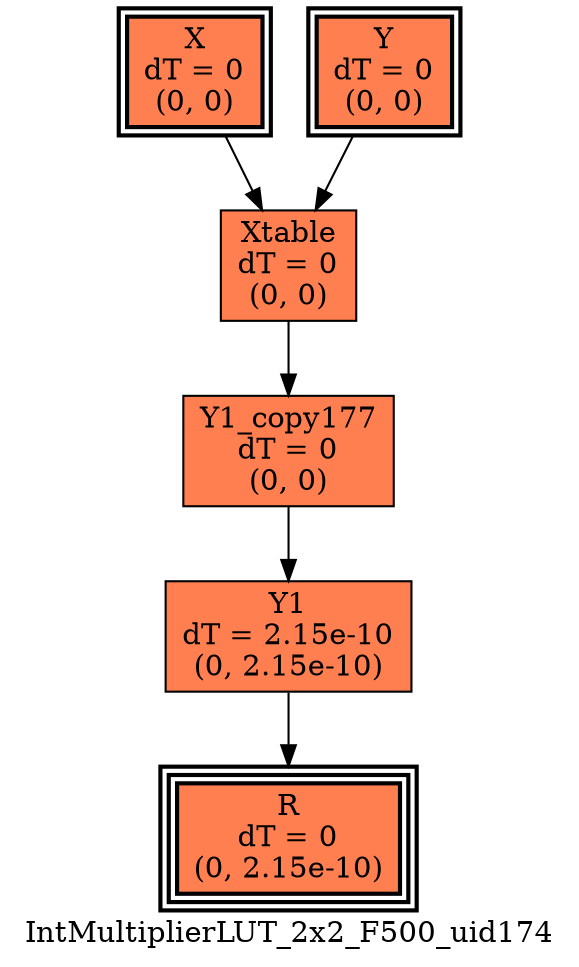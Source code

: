 digraph IntMultiplierLUT_2x2_F500_uid174
{
	//graph drawing options
	label=IntMultiplierLUT_2x2_F500_uid174;
	labelloc=bottom;
	labeljust=right;
	ratio=auto;
	nodesep=0.25;
	ranksep=0.5;

	//input/output signals of operator IntMultiplierLUT_2x2_F500_uid174
	X__IntMultiplierLUT_2x2_F500_uid174 [ label="X\ndT = 0\n(0, 0)", shape=box, color=black, style="bold, filled", fillcolor=coral, peripheries=2 ];
	Y__IntMultiplierLUT_2x2_F500_uid174 [ label="Y\ndT = 0\n(0, 0)", shape=box, color=black, style="bold, filled", fillcolor=coral, peripheries=2 ];
	R__IntMultiplierLUT_2x2_F500_uid174 [ label="R\ndT = 0\n(0, 2.15e-10)", shape=box, color=black, style="bold, filled", fillcolor=coral, peripheries=3 ];
	{rank=same X__IntMultiplierLUT_2x2_F500_uid174, Y__IntMultiplierLUT_2x2_F500_uid174};
	{rank=same R__IntMultiplierLUT_2x2_F500_uid174};
	//internal signals of operator IntMultiplierLUT_2x2_F500_uid174
	Xtable__IntMultiplierLUT_2x2_F500_uid174 [ label="Xtable\ndT = 0\n(0, 0)", shape=box, color=black, style=filled, fillcolor=coral, peripheries=1 ];
	Y1__IntMultiplierLUT_2x2_F500_uid174 [ label="Y1\ndT = 2.15e-10\n(0, 2.15e-10)", shape=box, color=black, style=filled, fillcolor=coral, peripheries=1 ];
	Y1_copy177__IntMultiplierLUT_2x2_F500_uid174 [ label="Y1_copy177\ndT = 0\n(0, 0)", shape=box, color=black, style=filled, fillcolor=coral, peripheries=1 ];

	//subcomponents of operator IntMultiplierLUT_2x2_F500_uid174

	//input and internal signal connections of operator IntMultiplierLUT_2x2_F500_uid174
	X__IntMultiplierLUT_2x2_F500_uid174 -> Xtable__IntMultiplierLUT_2x2_F500_uid174 [ arrowhead=normal, arrowsize=1.0, arrowtail=normal, color=black, dir=forward  ];
	Y__IntMultiplierLUT_2x2_F500_uid174 -> Xtable__IntMultiplierLUT_2x2_F500_uid174 [ arrowhead=normal, arrowsize=1.0, arrowtail=normal, color=black, dir=forward  ];
	Xtable__IntMultiplierLUT_2x2_F500_uid174 -> Y1_copy177__IntMultiplierLUT_2x2_F500_uid174 [ arrowhead=normal, arrowsize=1.0, arrowtail=normal, color=black, dir=forward  ];
	Y1__IntMultiplierLUT_2x2_F500_uid174 -> R__IntMultiplierLUT_2x2_F500_uid174 [ arrowhead=normal, arrowsize=1.0, arrowtail=normal, color=black, dir=forward  ];
	Y1_copy177__IntMultiplierLUT_2x2_F500_uid174 -> Y1__IntMultiplierLUT_2x2_F500_uid174 [ arrowhead=normal, arrowsize=1.0, arrowtail=normal, color=black, dir=forward  ];
}

